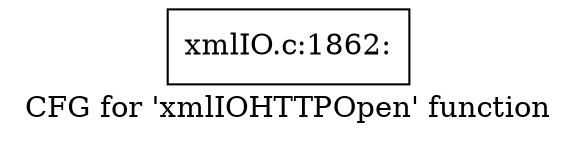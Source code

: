 digraph "CFG for 'xmlIOHTTPOpen' function" {
	label="CFG for 'xmlIOHTTPOpen' function";

	Node0x524fc30 [shape=record,label="{xmlIO.c:1862:}"];
}
